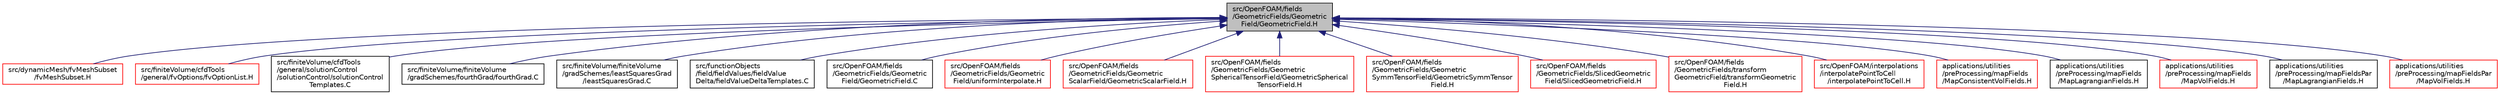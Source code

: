 digraph "src/OpenFOAM/fields/GeometricFields/GeometricField/GeometricField.H"
{
  bgcolor="transparent";
  edge [fontname="Helvetica",fontsize="10",labelfontname="Helvetica",labelfontsize="10"];
  node [fontname="Helvetica",fontsize="10",shape=record];
  Node169 [label="src/OpenFOAM/fields\l/GeometricFields/Geometric\lField/GeometricField.H",height=0.2,width=0.4,color="black", fillcolor="grey75", style="filled", fontcolor="black"];
  Node169 -> Node170 [dir="back",color="midnightblue",fontsize="10",style="solid",fontname="Helvetica"];
  Node170 [label="src/dynamicMesh/fvMeshSubset\l/fvMeshSubset.H",height=0.2,width=0.4,color="red",URL="$a00428.html"];
  Node169 -> Node217 [dir="back",color="midnightblue",fontsize="10",style="solid",fontname="Helvetica"];
  Node217 [label="src/finiteVolume/cfdTools\l/general/fvOptions/fvOptionList.H",height=0.2,width=0.4,color="red",URL="$a01286.html"];
  Node169 -> Node267 [dir="back",color="midnightblue",fontsize="10",style="solid",fontname="Helvetica"];
  Node267 [label="src/finiteVolume/cfdTools\l/general/solutionControl\l/solutionControl/solutionControl\lTemplates.C",height=0.2,width=0.4,color="black",URL="$a01466.html"];
  Node169 -> Node268 [dir="back",color="midnightblue",fontsize="10",style="solid",fontname="Helvetica"];
  Node268 [label="src/finiteVolume/finiteVolume\l/gradSchemes/fourthGrad/fourthGrad.C",height=0.2,width=0.4,color="black",URL="$a03266.html"];
  Node169 -> Node269 [dir="back",color="midnightblue",fontsize="10",style="solid",fontname="Helvetica"];
  Node269 [label="src/finiteVolume/finiteVolume\l/gradSchemes/leastSquaresGrad\l/leastSquaresGrad.C",height=0.2,width=0.4,color="black",URL="$a03311.html"];
  Node169 -> Node270 [dir="back",color="midnightblue",fontsize="10",style="solid",fontname="Helvetica"];
  Node270 [label="src/functionObjects\l/field/fieldValues/fieldValue\lDelta/fieldValueDeltaTemplates.C",height=0.2,width=0.4,color="black",URL="$a04646.html"];
  Node169 -> Node271 [dir="back",color="midnightblue",fontsize="10",style="solid",fontname="Helvetica"];
  Node271 [label="src/OpenFOAM/fields\l/GeometricFields/Geometric\lField/GeometricField.C",height=0.2,width=0.4,color="black",URL="$a10520.html"];
  Node169 -> Node272 [dir="back",color="midnightblue",fontsize="10",style="solid",fontname="Helvetica"];
  Node272 [label="src/OpenFOAM/fields\l/GeometricFields/Geometric\lField/uniformInterpolate.H",height=0.2,width=0.4,color="red",URL="$a10553.html"];
  Node169 -> Node274 [dir="back",color="midnightblue",fontsize="10",style="solid",fontname="Helvetica"];
  Node274 [label="src/OpenFOAM/fields\l/GeometricFields/Geometric\lScalarField/GeometricScalarField.H",height=0.2,width=0.4,color="red",URL="$a10565.html",tooltip="Scalar specific part of the implementation of GeometricField. "];
  Node169 -> Node1857 [dir="back",color="midnightblue",fontsize="10",style="solid",fontname="Helvetica"];
  Node1857 [label="src/OpenFOAM/fields\l/GeometricFields/Geometric\lSphericalTensorField/GeometricSpherical\lTensorField.H",height=0.2,width=0.4,color="red",URL="$a10571.html",tooltip="SphericalTensor specific part of the implementation of GeometricField. "];
  Node169 -> Node1861 [dir="back",color="midnightblue",fontsize="10",style="solid",fontname="Helvetica"];
  Node1861 [label="src/OpenFOAM/fields\l/GeometricFields/Geometric\lSymmTensorField/GeometricSymmTensor\lField.H",height=0.2,width=0.4,color="red",URL="$a10577.html",tooltip="SymmTensor specific part of the implementation of GeometricField. "];
  Node169 -> Node1863 [dir="back",color="midnightblue",fontsize="10",style="solid",fontname="Helvetica"];
  Node1863 [label="src/OpenFOAM/fields\l/GeometricFields/SlicedGeometric\lField/SlicedGeometricField.H",height=0.2,width=0.4,color="red",URL="$a10604.html"];
  Node169 -> Node1868 [dir="back",color="midnightblue",fontsize="10",style="solid",fontname="Helvetica"];
  Node1868 [label="src/OpenFOAM/fields\l/GeometricFields/transform\lGeometricField/transformGeometric\lField.H",height=0.2,width=0.4,color="red",URL="$a10610.html",tooltip="Spatial transformation functions for FieldFields. "];
  Node169 -> Node1870 [dir="back",color="midnightblue",fontsize="10",style="solid",fontname="Helvetica"];
  Node1870 [label="src/OpenFOAM/interpolations\l/interpolatePointToCell\l/interpolatePointToCell.H",height=0.2,width=0.4,color="red",URL="$a11123.html",tooltip="Interpolates (averages) the vertex values to the cell center. "];
  Node169 -> Node1874 [dir="back",color="midnightblue",fontsize="10",style="solid",fontname="Helvetica"];
  Node1874 [label="applications/utilities\l/preProcessing/mapFields\l/MapConsistentVolFields.H",height=0.2,width=0.4,color="red",URL="$a19847.html"];
  Node169 -> Node1876 [dir="back",color="midnightblue",fontsize="10",style="solid",fontname="Helvetica"];
  Node1876 [label="applications/utilities\l/preProcessing/mapFields\l/MapLagrangianFields.H",height=0.2,width=0.4,color="black",URL="$a19859.html",tooltip="Gets the indices of (source)particles that have been appended to the target cloud and maps the lagran..."];
  Node169 -> Node1877 [dir="back",color="midnightblue",fontsize="10",style="solid",fontname="Helvetica"];
  Node1877 [label="applications/utilities\l/preProcessing/mapFields\l/MapVolFields.H",height=0.2,width=0.4,color="red",URL="$a19865.html"];
  Node169 -> Node1878 [dir="back",color="midnightblue",fontsize="10",style="solid",fontname="Helvetica"];
  Node1878 [label="applications/utilities\l/preProcessing/mapFieldsPar\l/MapLagrangianFields.H",height=0.2,width=0.4,color="black",URL="$a41477.html",tooltip="Gets the indices of (source)particles that have been appended to the target cloud and maps the lagran..."];
  Node169 -> Node1879 [dir="back",color="midnightblue",fontsize="10",style="solid",fontname="Helvetica"];
  Node1879 [label="applications/utilities\l/preProcessing/mapFieldsPar\l/MapVolFields.H",height=0.2,width=0.4,color="red",URL="$a41483.html"];
}
